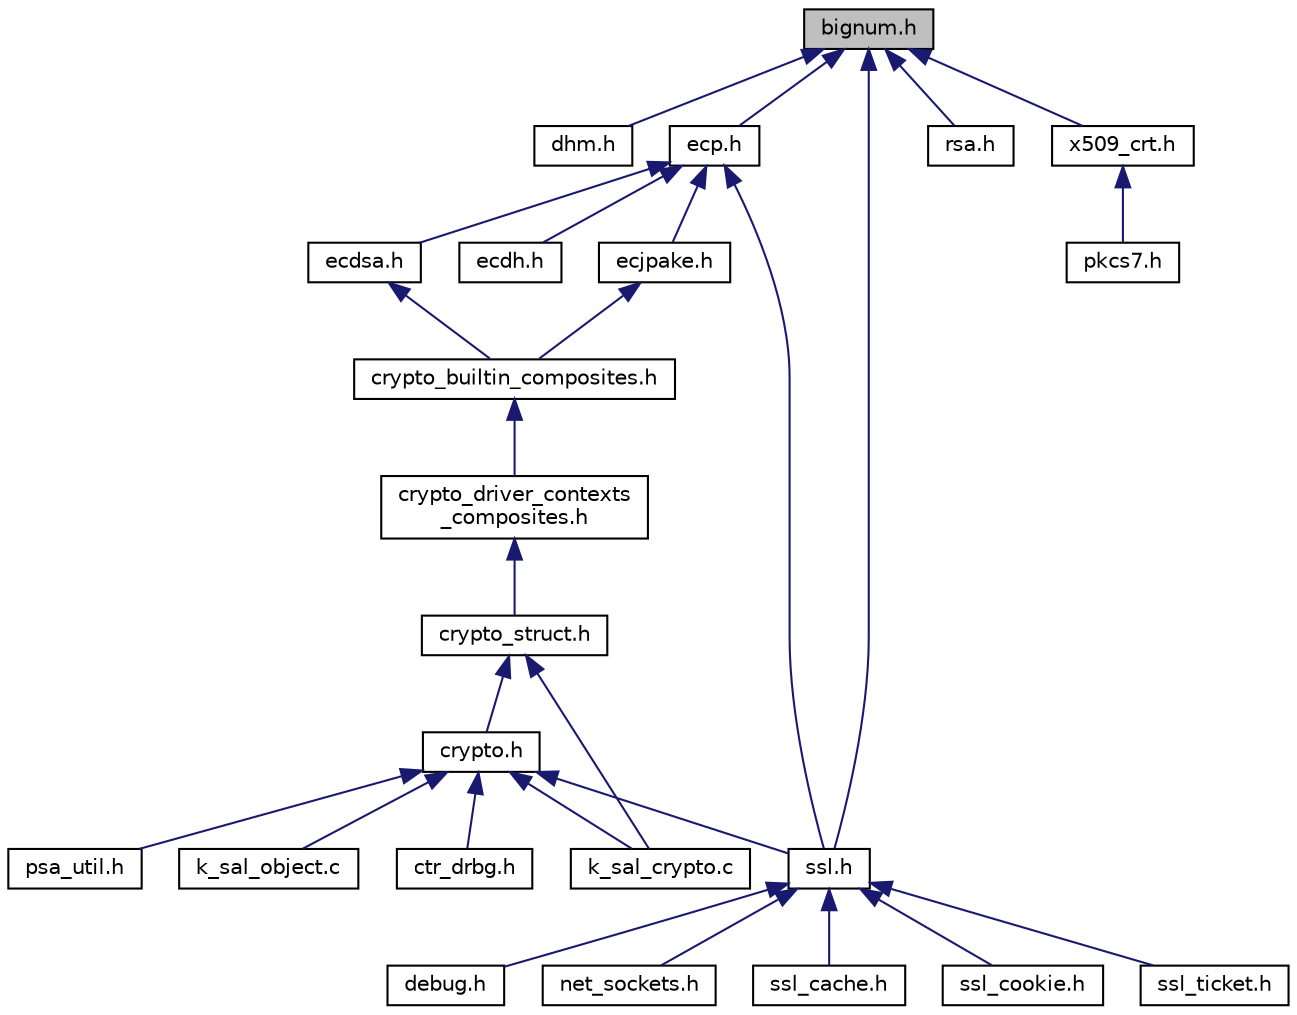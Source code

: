 digraph "bignum.h"
{
 // LATEX_PDF_SIZE
  edge [fontname="Helvetica",fontsize="10",labelfontname="Helvetica",labelfontsize="10"];
  node [fontname="Helvetica",fontsize="10",shape=record];
  Node1 [label="bignum.h",height=0.2,width=0.4,color="black", fillcolor="grey75", style="filled", fontcolor="black",tooltip="Multi-precision integer library."];
  Node1 -> Node2 [dir="back",color="midnightblue",fontsize="10",style="solid",fontname="Helvetica"];
  Node2 [label="dhm.h",height=0.2,width=0.4,color="black", fillcolor="white", style="filled",URL="$dhm_8h.html",tooltip="This file contains Diffie-Hellman-Merkle (DHM) key exchange definitions and functions."];
  Node1 -> Node3 [dir="back",color="midnightblue",fontsize="10",style="solid",fontname="Helvetica"];
  Node3 [label="ecp.h",height=0.2,width=0.4,color="black", fillcolor="white", style="filled",URL="$ecp_8h.html",tooltip="This file provides an API for Elliptic Curves over GF(P) (ECP)."];
  Node3 -> Node4 [dir="back",color="midnightblue",fontsize="10",style="solid",fontname="Helvetica"];
  Node4 [label="ecdh.h",height=0.2,width=0.4,color="black", fillcolor="white", style="filled",URL="$ecdh_8h.html",tooltip="This file contains ECDH definitions and functions."];
  Node3 -> Node5 [dir="back",color="midnightblue",fontsize="10",style="solid",fontname="Helvetica"];
  Node5 [label="ecdsa.h",height=0.2,width=0.4,color="black", fillcolor="white", style="filled",URL="$ecdsa_8h.html",tooltip="This file contains ECDSA definitions and functions."];
  Node5 -> Node6 [dir="back",color="midnightblue",fontsize="10",style="solid",fontname="Helvetica"];
  Node6 [label="crypto_builtin_composites.h",height=0.2,width=0.4,color="black", fillcolor="white", style="filled",URL="$crypto__builtin__composites_8h_source.html",tooltip=" "];
  Node6 -> Node7 [dir="back",color="midnightblue",fontsize="10",style="solid",fontname="Helvetica"];
  Node7 [label="crypto_driver_contexts\l_composites.h",height=0.2,width=0.4,color="black", fillcolor="white", style="filled",URL="$crypto__driver__contexts__composites_8h_source.html",tooltip=" "];
  Node7 -> Node8 [dir="back",color="midnightblue",fontsize="10",style="solid",fontname="Helvetica"];
  Node8 [label="crypto_struct.h",height=0.2,width=0.4,color="black", fillcolor="white", style="filled",URL="$crypto__struct_8h.html",tooltip="PSA cryptography module: Mbed TLS structured type implementations."];
  Node8 -> Node9 [dir="back",color="midnightblue",fontsize="10",style="solid",fontname="Helvetica"];
  Node9 [label="crypto.h",height=0.2,width=0.4,color="black", fillcolor="white", style="filled",URL="$crypto_8h.html",tooltip="Platform Security Architecture cryptography module."];
  Node9 -> Node10 [dir="back",color="midnightblue",fontsize="10",style="solid",fontname="Helvetica"];
  Node10 [label="ctr_drbg.h",height=0.2,width=0.4,color="black", fillcolor="white", style="filled",URL="$ctr__drbg_8h.html",tooltip="This file contains definitions and functions for the CTR_DRBG pseudorandom generator."];
  Node9 -> Node11 [dir="back",color="midnightblue",fontsize="10",style="solid",fontname="Helvetica"];
  Node11 [label="psa_util.h",height=0.2,width=0.4,color="black", fillcolor="white", style="filled",URL="$psa__util_8h.html",tooltip="Utility functions for the use of the PSA Crypto library."];
  Node9 -> Node12 [dir="back",color="midnightblue",fontsize="10",style="solid",fontname="Helvetica"];
  Node12 [label="ssl.h",height=0.2,width=0.4,color="black", fillcolor="white", style="filled",URL="$ssl_8h.html",tooltip="SSL/TLS functions."];
  Node12 -> Node13 [dir="back",color="midnightblue",fontsize="10",style="solid",fontname="Helvetica"];
  Node13 [label="debug.h",height=0.2,width=0.4,color="black", fillcolor="white", style="filled",URL="$debug_8h.html",tooltip="Functions for controlling and providing debug output from the library."];
  Node12 -> Node14 [dir="back",color="midnightblue",fontsize="10",style="solid",fontname="Helvetica"];
  Node14 [label="net_sockets.h",height=0.2,width=0.4,color="black", fillcolor="white", style="filled",URL="$net__sockets_8h.html",tooltip="Network sockets abstraction layer to integrate Mbed TLS into a BSD-style sockets API."];
  Node12 -> Node15 [dir="back",color="midnightblue",fontsize="10",style="solid",fontname="Helvetica"];
  Node15 [label="ssl_cache.h",height=0.2,width=0.4,color="black", fillcolor="white", style="filled",URL="$ssl__cache_8h.html",tooltip="SSL session cache implementation."];
  Node12 -> Node16 [dir="back",color="midnightblue",fontsize="10",style="solid",fontname="Helvetica"];
  Node16 [label="ssl_cookie.h",height=0.2,width=0.4,color="black", fillcolor="white", style="filled",URL="$ssl__cookie_8h.html",tooltip="DTLS cookie callbacks implementation."];
  Node12 -> Node17 [dir="back",color="midnightblue",fontsize="10",style="solid",fontname="Helvetica"];
  Node17 [label="ssl_ticket.h",height=0.2,width=0.4,color="black", fillcolor="white", style="filled",URL="$ssl__ticket_8h.html",tooltip="TLS server ticket callbacks implementation."];
  Node9 -> Node18 [dir="back",color="midnightblue",fontsize="10",style="solid",fontname="Helvetica"];
  Node18 [label="k_sal_crypto.c",height=0.2,width=0.4,color="black", fillcolor="white", style="filled",URL="$k__sal__crypto_8c.html",tooltip="SAL crypto for Generic PSA."];
  Node9 -> Node19 [dir="back",color="midnightblue",fontsize="10",style="solid",fontname="Helvetica"];
  Node19 [label="k_sal_object.c",height=0.2,width=0.4,color="black", fillcolor="white", style="filled",URL="$k__sal__object_8c.html",tooltip="SAL object for Generic PSA."];
  Node8 -> Node18 [dir="back",color="midnightblue",fontsize="10",style="solid",fontname="Helvetica"];
  Node3 -> Node20 [dir="back",color="midnightblue",fontsize="10",style="solid",fontname="Helvetica"];
  Node20 [label="ecjpake.h",height=0.2,width=0.4,color="black", fillcolor="white", style="filled",URL="$ecjpake_8h.html",tooltip="Elliptic curve J-PAKE."];
  Node20 -> Node6 [dir="back",color="midnightblue",fontsize="10",style="solid",fontname="Helvetica"];
  Node3 -> Node12 [dir="back",color="midnightblue",fontsize="10",style="solid",fontname="Helvetica"];
  Node1 -> Node21 [dir="back",color="midnightblue",fontsize="10",style="solid",fontname="Helvetica"];
  Node21 [label="rsa.h",height=0.2,width=0.4,color="black", fillcolor="white", style="filled",URL="$rsa_8h.html",tooltip="This file provides an API for the RSA public-key cryptosystem."];
  Node1 -> Node12 [dir="back",color="midnightblue",fontsize="10",style="solid",fontname="Helvetica"];
  Node1 -> Node22 [dir="back",color="midnightblue",fontsize="10",style="solid",fontname="Helvetica"];
  Node22 [label="x509_crt.h",height=0.2,width=0.4,color="black", fillcolor="white", style="filled",URL="$x509__crt_8h.html",tooltip="X.509 certificate parsing and writing."];
  Node22 -> Node23 [dir="back",color="midnightblue",fontsize="10",style="solid",fontname="Helvetica"];
  Node23 [label="pkcs7.h",height=0.2,width=0.4,color="black", fillcolor="white", style="filled",URL="$pkcs7_8h.html",tooltip="PKCS #7 generic defines and structures https://tools.ietf.org/html/rfc2315."];
}
